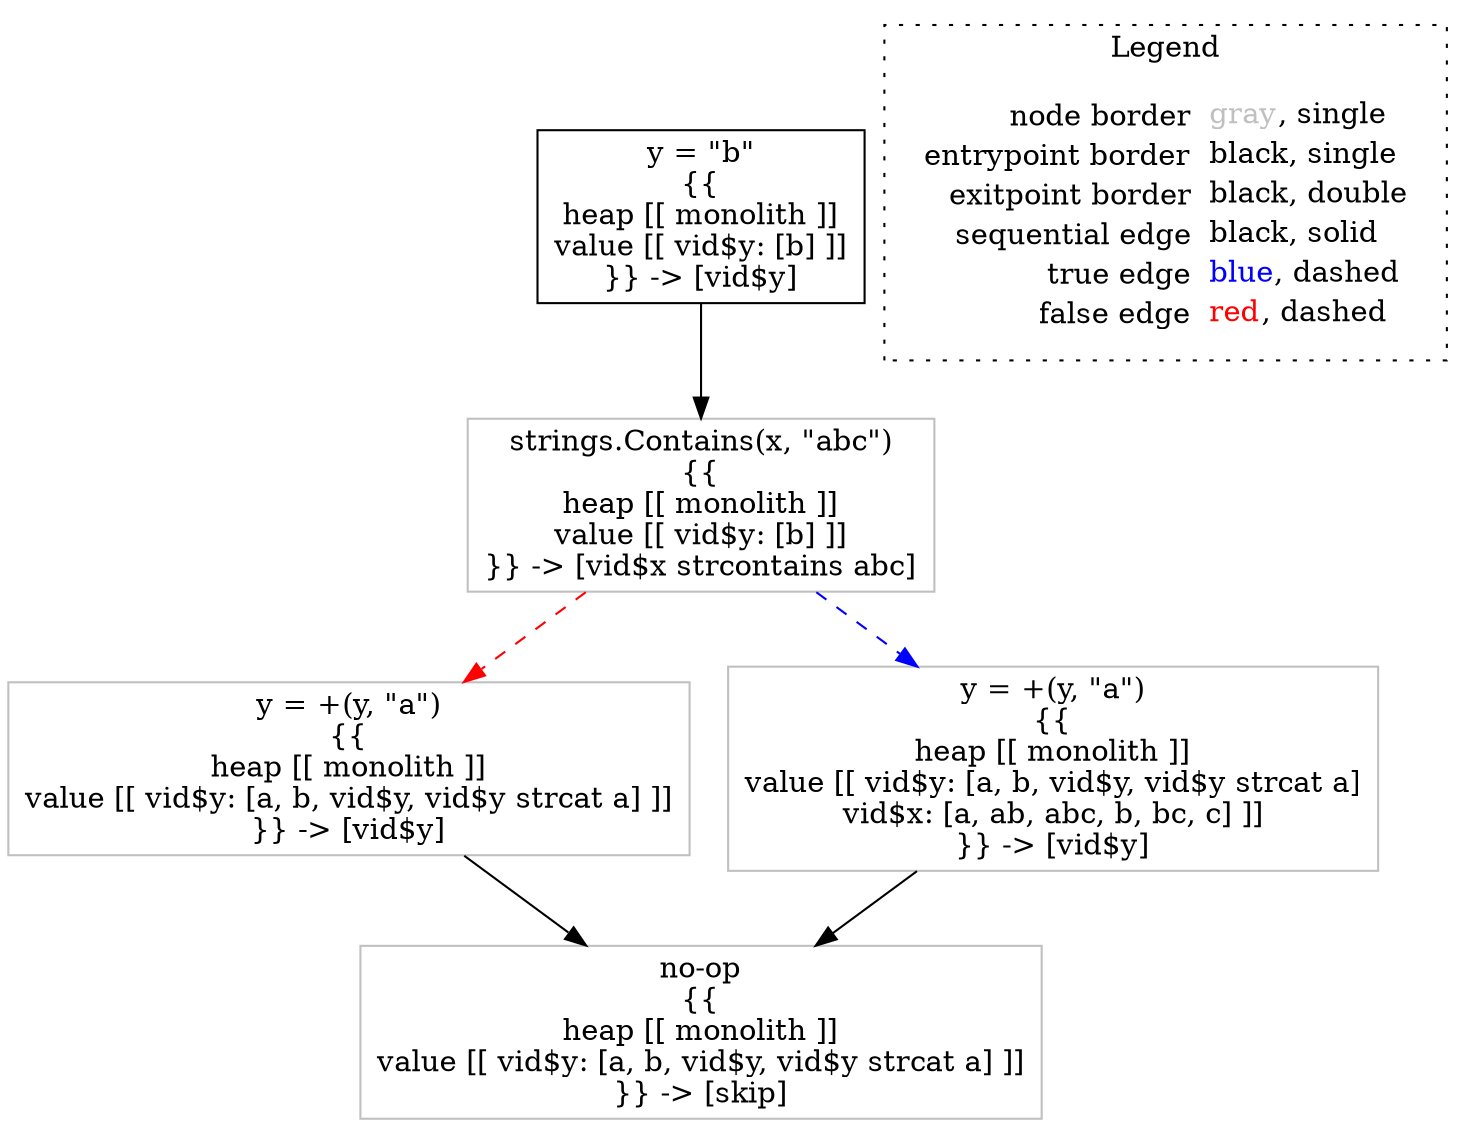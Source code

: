 digraph {
	"node0" [shape="rect",color="black",label=<y = &quot;b&quot;<BR/>{{<BR/>heap [[ monolith ]]<BR/>value [[ vid$y: [b] ]]<BR/>}} -&gt; [vid$y]>];
	"node1" [shape="rect",color="gray",label=<strings.Contains(x, &quot;abc&quot;)<BR/>{{<BR/>heap [[ monolith ]]<BR/>value [[ vid$y: [b] ]]<BR/>}} -&gt; [vid$x strcontains abc]>];
	"node2" [shape="rect",color="gray",label=<no-op<BR/>{{<BR/>heap [[ monolith ]]<BR/>value [[ vid$y: [a, b, vid$y, vid$y strcat a] ]]<BR/>}} -&gt; [skip]>];
	"node3" [shape="rect",color="gray",label=<y = +(y, &quot;a&quot;)<BR/>{{<BR/>heap [[ monolith ]]<BR/>value [[ vid$y: [a, b, vid$y, vid$y strcat a] ]]<BR/>}} -&gt; [vid$y]>];
	"node4" [shape="rect",color="gray",label=<y = +(y, &quot;a&quot;)<BR/>{{<BR/>heap [[ monolith ]]<BR/>value [[ vid$y: [a, b, vid$y, vid$y strcat a]<BR/>vid$x: [a, ab, abc, b, bc, c] ]]<BR/>}} -&gt; [vid$y]>];
	"node1" -> "node3" [color="red",style="dashed"];
	"node1" -> "node4" [color="blue",style="dashed"];
	"node3" -> "node2" [color="black"];
	"node0" -> "node1" [color="black"];
	"node4" -> "node2" [color="black"];
subgraph cluster_legend {
	label="Legend";
	style=dotted;
	node [shape=plaintext];
	"legend" [label=<<table border="0" cellpadding="2" cellspacing="0" cellborder="0"><tr><td align="right">node border&nbsp;</td><td align="left"><font color="gray">gray</font>, single</td></tr><tr><td align="right">entrypoint border&nbsp;</td><td align="left"><font color="black">black</font>, single</td></tr><tr><td align="right">exitpoint border&nbsp;</td><td align="left"><font color="black">black</font>, double</td></tr><tr><td align="right">sequential edge&nbsp;</td><td align="left"><font color="black">black</font>, solid</td></tr><tr><td align="right">true edge&nbsp;</td><td align="left"><font color="blue">blue</font>, dashed</td></tr><tr><td align="right">false edge&nbsp;</td><td align="left"><font color="red">red</font>, dashed</td></tr></table>>];
}

}
